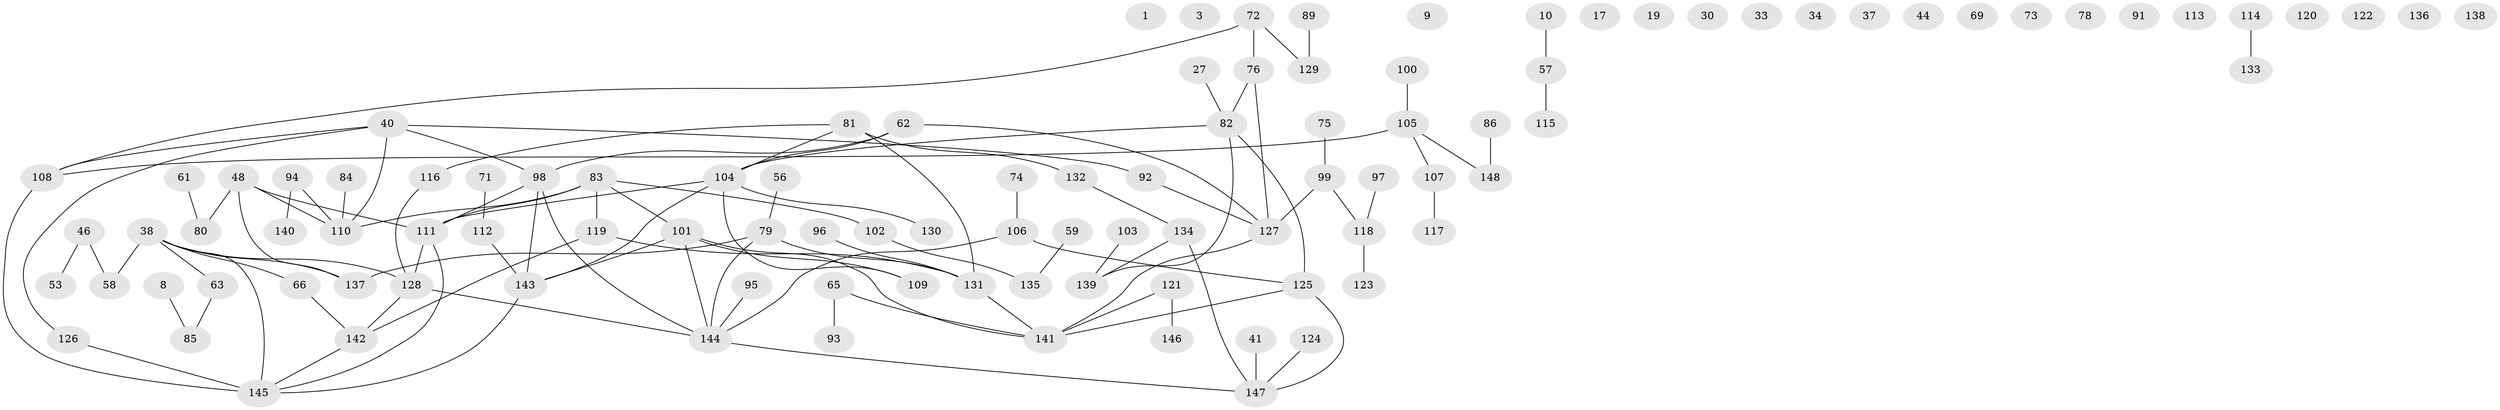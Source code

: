 // original degree distribution, {0: 0.12837837837837837, 2: 0.28378378378378377, 4: 0.07432432432432433, 3: 0.16216216216216217, 1: 0.23648648648648649, 5: 0.08783783783783784, 6: 0.013513513513513514, 7: 0.013513513513513514}
// Generated by graph-tools (version 1.1) at 2025/43/03/04/25 21:43:52]
// undirected, 103 vertices, 111 edges
graph export_dot {
graph [start="1"]
  node [color=gray90,style=filled];
  1;
  3;
  8;
  9;
  10;
  17;
  19;
  27;
  30;
  33;
  34;
  37;
  38;
  40;
  41;
  44;
  46;
  48;
  53;
  56;
  57;
  58;
  59;
  61;
  62 [super="+35"];
  63;
  65;
  66;
  69;
  71;
  72;
  73;
  74;
  75;
  76 [super="+43"];
  78;
  79 [super="+6+52"];
  80;
  81 [super="+25+4"];
  82;
  83 [super="+68"];
  84;
  85;
  86;
  89;
  91;
  92;
  93;
  94;
  95;
  96;
  97;
  98 [super="+11"];
  99 [super="+2+50"];
  100;
  101;
  102;
  103;
  104 [super="+18"];
  105 [super="+87"];
  106 [super="+22"];
  107 [super="+31+13"];
  108 [super="+12"];
  109 [super="+14"];
  110 [super="+42"];
  111 [super="+64"];
  112;
  113;
  114;
  115;
  116;
  117;
  118 [super="+60"];
  119 [super="+29"];
  120;
  121;
  122;
  123;
  124;
  125;
  126;
  127 [super="+16"];
  128 [super="+23"];
  129;
  130;
  131;
  132 [super="+39+70"];
  133;
  134;
  135;
  136;
  137 [super="+47"];
  138;
  139 [super="+54+36+51"];
  140;
  141 [super="+55"];
  142;
  143 [super="+15+90"];
  144 [super="+88+28"];
  145 [super="+5"];
  146;
  147 [super="+67"];
  148 [super="+77"];
  8 -- 85;
  10 -- 57;
  27 -- 82;
  38 -- 58;
  38 -- 63;
  38 -- 66;
  38 -- 145 [weight=2];
  38 -- 128;
  38 -- 137;
  40 -- 92;
  40 -- 98;
  40 -- 110;
  40 -- 126;
  40 -- 108;
  41 -- 147;
  46 -- 53;
  46 -- 58;
  48 -- 80;
  48 -- 111 [weight=2];
  48 -- 137;
  48 -- 110;
  56 -- 79;
  57 -- 115;
  59 -- 135;
  61 -- 80;
  62 -- 104;
  62 -- 127;
  62 -- 98;
  63 -- 85;
  65 -- 93;
  65 -- 141;
  66 -- 142;
  71 -- 112;
  72 -- 76;
  72 -- 129;
  72 -- 108;
  74 -- 106;
  75 -- 99;
  76 -- 82;
  76 -- 127;
  79 -- 137;
  79 -- 144;
  79 -- 131;
  81 -- 116;
  81 -- 104;
  81 -- 131 [weight=2];
  81 -- 132;
  82 -- 104;
  82 -- 125;
  82 -- 139;
  83 -- 101;
  83 -- 110;
  83 -- 111;
  83 -- 119;
  83 -- 102;
  84 -- 110;
  86 -- 148;
  89 -- 129;
  92 -- 127;
  94 -- 140;
  94 -- 110;
  95 -- 144;
  96 -- 131;
  97 -- 118;
  98 -- 111;
  98 -- 144;
  98 -- 143;
  99 -- 127;
  99 -- 118;
  100 -- 105;
  101 -- 109;
  101 -- 141;
  101 -- 144;
  101 -- 143;
  102 -- 135;
  103 -- 139;
  104 -- 109;
  104 -- 143 [weight=2];
  104 -- 130;
  104 -- 111;
  105 -- 108 [weight=2];
  105 -- 107;
  105 -- 148;
  106 -- 125;
  106 -- 144;
  107 -- 117;
  108 -- 145;
  111 -- 145;
  111 -- 128;
  112 -- 143;
  114 -- 133;
  116 -- 128;
  118 -- 123;
  119 -- 131;
  119 -- 142;
  121 -- 141;
  121 -- 146;
  124 -- 147;
  125 -- 141;
  125 -- 147;
  126 -- 145;
  127 -- 141 [weight=2];
  128 -- 142;
  128 -- 144;
  131 -- 141 [weight=2];
  132 -- 134;
  134 -- 139;
  134 -- 147;
  142 -- 145;
  143 -- 145;
  144 -- 147;
}
